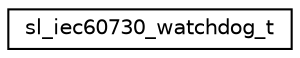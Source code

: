 digraph "Graphical Class Hierarchy"
{
 // LATEX_PDF_SIZE
  edge [fontname="Helvetica",fontsize="10",labelfontname="Helvetica",labelfontsize="10"];
  node [fontname="Helvetica",fontsize="10",shape=record];
  rankdir="LR";
  Node0 [label="sl_iec60730_watchdog_t",height=0.2,width=0.4,color="black", fillcolor="white", style="filled",URL="$structsl__iec60730__watchdog__t.html",tooltip="Watchdog component configuration structure."];
}
